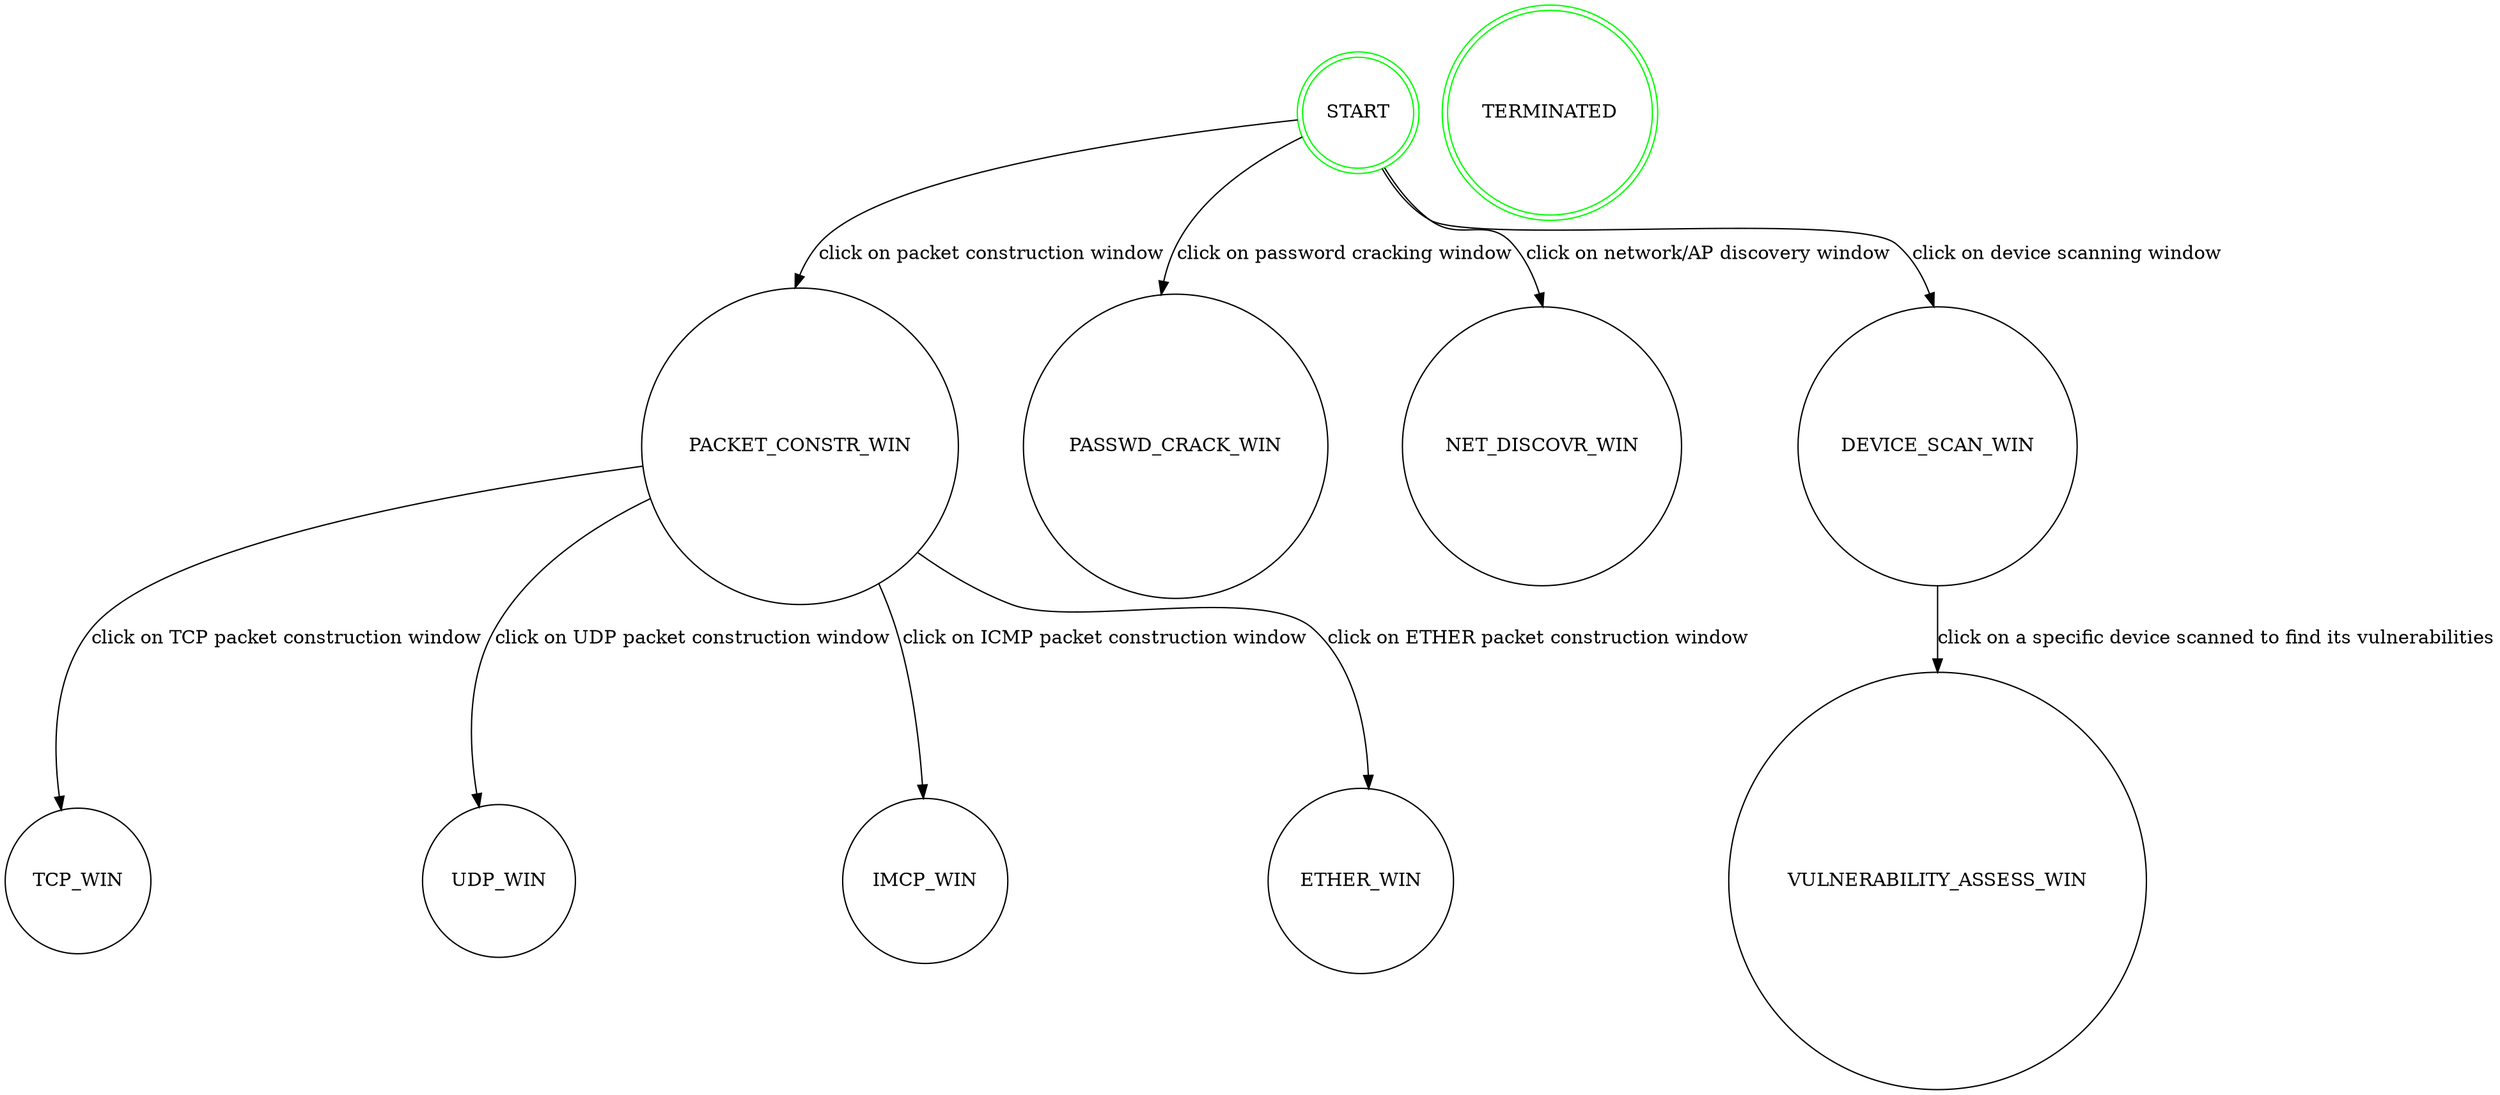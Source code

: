 digraph G {
    node [shape=circle]
    START [peripheries=2, color=green];
    TERMINATED [peripheries=2, color=green];

    START -> PACKET_CONSTR_WIN [label="click on packet construction window"];
    PACKET_CONSTR_WIN -> TCP_WIN [label="click on TCP packet construction window"];
    PACKET_CONSTR_WIN -> UDP_WIN [label="click on UDP packet construction window"];
    PACKET_CONSTR_WIN -> IMCP_WIN [label="click on ICMP packet construction window"];
    PACKET_CONSTR_WIN -> ETHER_WIN [label="click on ETHER packet construction window"];

    START -> PASSWD_CRACK_WIN [label="click on password cracking window"];
    START -> NET_DISCOVR_WIN [label="click on network/AP discovery window"];
    START -> DEVICE_SCAN_WIN [label="click on device scanning window"];
    DEVICE_SCAN_WIN -> VULNERABILITY_ASSESS_WIN [label="click on a specific device scanned to find its vulnerabilities"];

}


